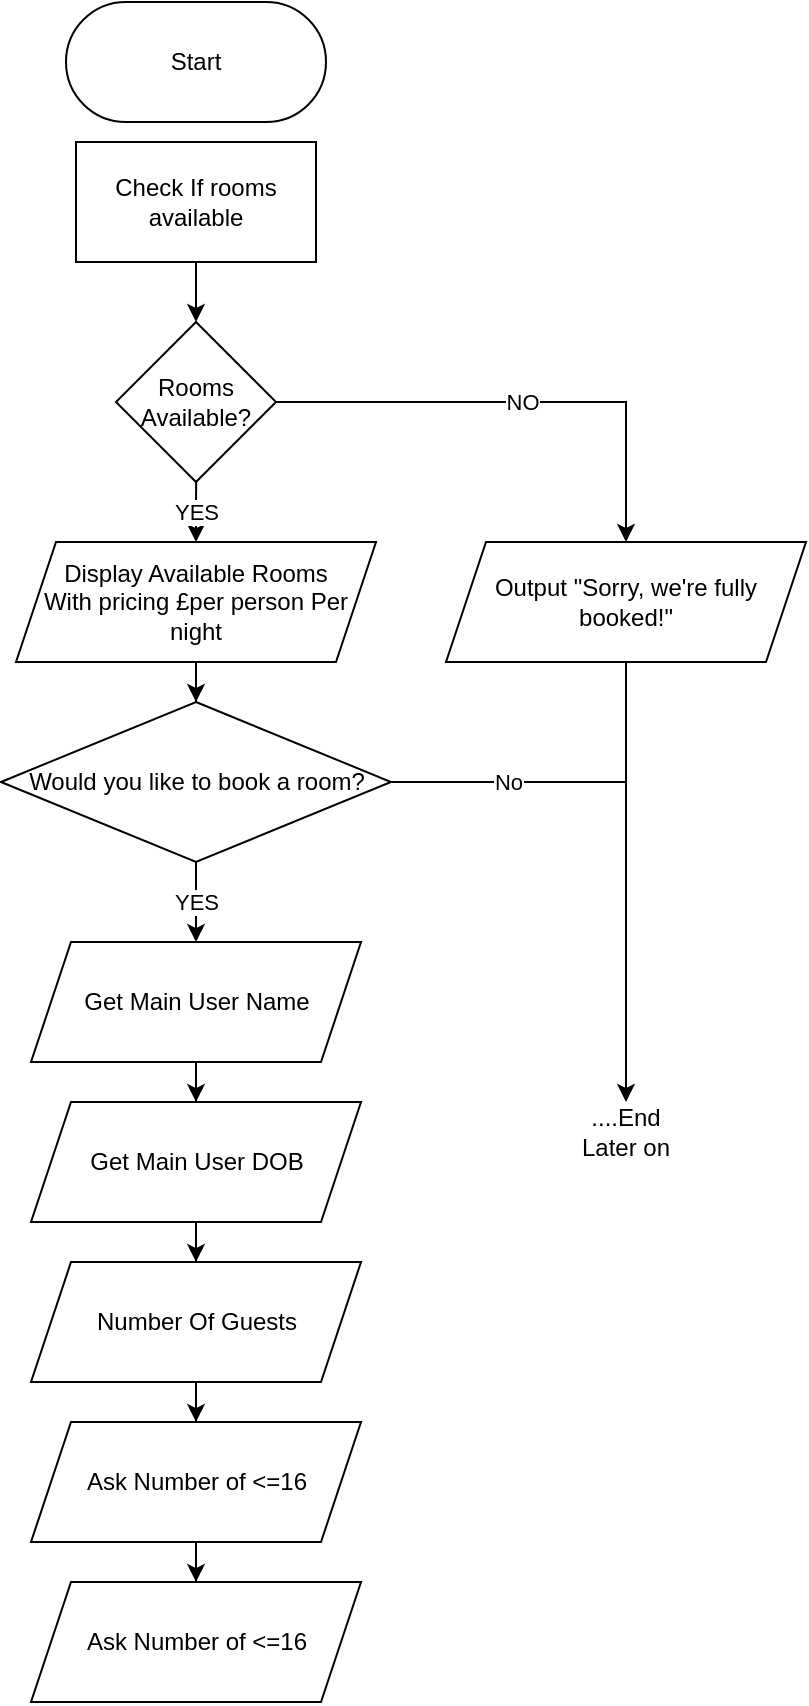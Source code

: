 <mxfile version="22.0.8" type="github">
  <diagram name="Page-1" id="K1L8OAe72hyBLrfLiRUe">
    <mxGraphModel dx="1216" dy="542" grid="1" gridSize="10" guides="1" tooltips="1" connect="1" arrows="1" fold="1" page="1" pageScale="1" pageWidth="827" pageHeight="1169" math="0" shadow="0">
      <root>
        <mxCell id="0" />
        <mxCell id="1" parent="0" />
        <mxCell id="HlryjuvVYbEryCINoFPO-1" value="Start" style="rounded=1;whiteSpace=wrap;html=1;arcSize=50;" vertex="1" parent="1">
          <mxGeometry x="320" y="10" width="130" height="60" as="geometry" />
        </mxCell>
        <mxCell id="HlryjuvVYbEryCINoFPO-14" style="edgeStyle=orthogonalEdgeStyle;rounded=0;orthogonalLoop=1;jettySize=auto;html=1;" edge="1" parent="1" source="HlryjuvVYbEryCINoFPO-3" target="HlryjuvVYbEryCINoFPO-4">
          <mxGeometry relative="1" as="geometry" />
        </mxCell>
        <mxCell id="HlryjuvVYbEryCINoFPO-3" value="Get Main User Name" style="shape=parallelogram;perimeter=parallelogramPerimeter;whiteSpace=wrap;html=1;fixedSize=1;" vertex="1" parent="1">
          <mxGeometry x="302.5" y="480.02" width="165" height="60" as="geometry" />
        </mxCell>
        <mxCell id="HlryjuvVYbEryCINoFPO-15" style="edgeStyle=orthogonalEdgeStyle;rounded=0;orthogonalLoop=1;jettySize=auto;html=1;entryX=0.5;entryY=0;entryDx=0;entryDy=0;" edge="1" parent="1" source="HlryjuvVYbEryCINoFPO-4" target="HlryjuvVYbEryCINoFPO-5">
          <mxGeometry relative="1" as="geometry" />
        </mxCell>
        <mxCell id="HlryjuvVYbEryCINoFPO-4" value="Get Main User DOB" style="shape=parallelogram;perimeter=parallelogramPerimeter;whiteSpace=wrap;html=1;fixedSize=1;" vertex="1" parent="1">
          <mxGeometry x="302.5" y="560.02" width="165" height="60" as="geometry" />
        </mxCell>
        <mxCell id="HlryjuvVYbEryCINoFPO-16" style="edgeStyle=orthogonalEdgeStyle;rounded=0;orthogonalLoop=1;jettySize=auto;html=1;" edge="1" parent="1" source="HlryjuvVYbEryCINoFPO-5" target="HlryjuvVYbEryCINoFPO-6">
          <mxGeometry relative="1" as="geometry" />
        </mxCell>
        <mxCell id="HlryjuvVYbEryCINoFPO-5" value="Number Of Guests " style="shape=parallelogram;perimeter=parallelogramPerimeter;whiteSpace=wrap;html=1;fixedSize=1;" vertex="1" parent="1">
          <mxGeometry x="302.5" y="640.02" width="165" height="60" as="geometry" />
        </mxCell>
        <mxCell id="HlryjuvVYbEryCINoFPO-17" style="edgeStyle=orthogonalEdgeStyle;rounded=0;orthogonalLoop=1;jettySize=auto;html=1;entryX=0.5;entryY=0;entryDx=0;entryDy=0;" edge="1" parent="1" source="HlryjuvVYbEryCINoFPO-6" target="HlryjuvVYbEryCINoFPO-7">
          <mxGeometry relative="1" as="geometry" />
        </mxCell>
        <mxCell id="HlryjuvVYbEryCINoFPO-6" value="Ask Number of &amp;lt;=16" style="shape=parallelogram;perimeter=parallelogramPerimeter;whiteSpace=wrap;html=1;fixedSize=1;" vertex="1" parent="1">
          <mxGeometry x="302.5" y="720.02" width="165" height="60" as="geometry" />
        </mxCell>
        <mxCell id="HlryjuvVYbEryCINoFPO-7" value="Ask Number of &amp;lt;=16" style="shape=parallelogram;perimeter=parallelogramPerimeter;whiteSpace=wrap;html=1;fixedSize=1;" vertex="1" parent="1">
          <mxGeometry x="302.5" y="800.02" width="165" height="60" as="geometry" />
        </mxCell>
        <mxCell id="HlryjuvVYbEryCINoFPO-11" style="edgeStyle=orthogonalEdgeStyle;rounded=0;orthogonalLoop=1;jettySize=auto;html=1;" edge="1" parent="1" source="HlryjuvVYbEryCINoFPO-8" target="HlryjuvVYbEryCINoFPO-9">
          <mxGeometry relative="1" as="geometry" />
        </mxCell>
        <mxCell id="HlryjuvVYbEryCINoFPO-8" value="Check If rooms available" style="rounded=0;whiteSpace=wrap;html=1;" vertex="1" parent="1">
          <mxGeometry x="325" y="80" width="120" height="60" as="geometry" />
        </mxCell>
        <mxCell id="HlryjuvVYbEryCINoFPO-10" value="YES" style="edgeStyle=orthogonalEdgeStyle;rounded=0;orthogonalLoop=1;jettySize=auto;html=1;" edge="1" parent="1">
          <mxGeometry relative="1" as="geometry">
            <mxPoint x="385.059" y="250.001" as="sourcePoint" />
            <mxPoint x="385" y="280.06" as="targetPoint" />
          </mxGeometry>
        </mxCell>
        <mxCell id="HlryjuvVYbEryCINoFPO-13" value="NO" style="edgeStyle=orthogonalEdgeStyle;rounded=0;orthogonalLoop=1;jettySize=auto;html=1;" edge="1" parent="1" source="HlryjuvVYbEryCINoFPO-9" target="HlryjuvVYbEryCINoFPO-12">
          <mxGeometry relative="1" as="geometry" />
        </mxCell>
        <mxCell id="HlryjuvVYbEryCINoFPO-9" value="Rooms Available?" style="rhombus;whiteSpace=wrap;html=1;" vertex="1" parent="1">
          <mxGeometry x="345" y="170" width="80" height="80" as="geometry" />
        </mxCell>
        <mxCell id="HlryjuvVYbEryCINoFPO-18" style="edgeStyle=orthogonalEdgeStyle;rounded=0;orthogonalLoop=1;jettySize=auto;html=1;" edge="1" parent="1" source="HlryjuvVYbEryCINoFPO-12">
          <mxGeometry relative="1" as="geometry">
            <mxPoint x="600" y="560" as="targetPoint" />
          </mxGeometry>
        </mxCell>
        <mxCell id="HlryjuvVYbEryCINoFPO-12" value="Output &quot;Sorry, we&#39;re fully booked!&quot;" style="shape=parallelogram;perimeter=parallelogramPerimeter;whiteSpace=wrap;html=1;fixedSize=1;" vertex="1" parent="1">
          <mxGeometry x="510" y="280" width="180" height="60" as="geometry" />
        </mxCell>
        <mxCell id="HlryjuvVYbEryCINoFPO-19" value="....End Later on" style="text;html=1;strokeColor=none;fillColor=none;align=center;verticalAlign=middle;whiteSpace=wrap;rounded=0;" vertex="1" parent="1">
          <mxGeometry x="570" y="560" width="60" height="30" as="geometry" />
        </mxCell>
        <mxCell id="HlryjuvVYbEryCINoFPO-25" style="edgeStyle=orthogonalEdgeStyle;rounded=0;orthogonalLoop=1;jettySize=auto;html=1;" edge="1" parent="1" source="HlryjuvVYbEryCINoFPO-20" target="HlryjuvVYbEryCINoFPO-21">
          <mxGeometry relative="1" as="geometry" />
        </mxCell>
        <mxCell id="HlryjuvVYbEryCINoFPO-20" value="&lt;div&gt;Display Available Rooms&lt;/div&gt;&lt;div&gt;With pricing £per person Per night&lt;br&gt;&lt;/div&gt;" style="shape=parallelogram;perimeter=parallelogramPerimeter;whiteSpace=wrap;html=1;fixedSize=1;" vertex="1" parent="1">
          <mxGeometry x="295" y="280" width="180" height="60" as="geometry" />
        </mxCell>
        <mxCell id="HlryjuvVYbEryCINoFPO-27" value="YES" style="edgeStyle=orthogonalEdgeStyle;rounded=0;orthogonalLoop=1;jettySize=auto;html=1;entryX=0.5;entryY=0;entryDx=0;entryDy=0;exitX=0.5;exitY=1;exitDx=0;exitDy=0;" edge="1" parent="1" source="HlryjuvVYbEryCINoFPO-21" target="HlryjuvVYbEryCINoFPO-3">
          <mxGeometry relative="1" as="geometry">
            <mxPoint x="385.059" y="459.996" as="sourcePoint" />
          </mxGeometry>
        </mxCell>
        <mxCell id="HlryjuvVYbEryCINoFPO-21" value="Would you like to book a room?" style="rhombus;whiteSpace=wrap;html=1;" vertex="1" parent="1">
          <mxGeometry x="287.5" y="360" width="195" height="80" as="geometry" />
        </mxCell>
        <mxCell id="HlryjuvVYbEryCINoFPO-24" value="No" style="endArrow=none;html=1;rounded=0;entryX=1;entryY=0.5;entryDx=0;entryDy=0;" edge="1" parent="1" target="HlryjuvVYbEryCINoFPO-21">
          <mxGeometry width="50" height="50" relative="1" as="geometry">
            <mxPoint x="600" y="400" as="sourcePoint" />
            <mxPoint x="450" y="420" as="targetPoint" />
          </mxGeometry>
        </mxCell>
      </root>
    </mxGraphModel>
  </diagram>
</mxfile>
